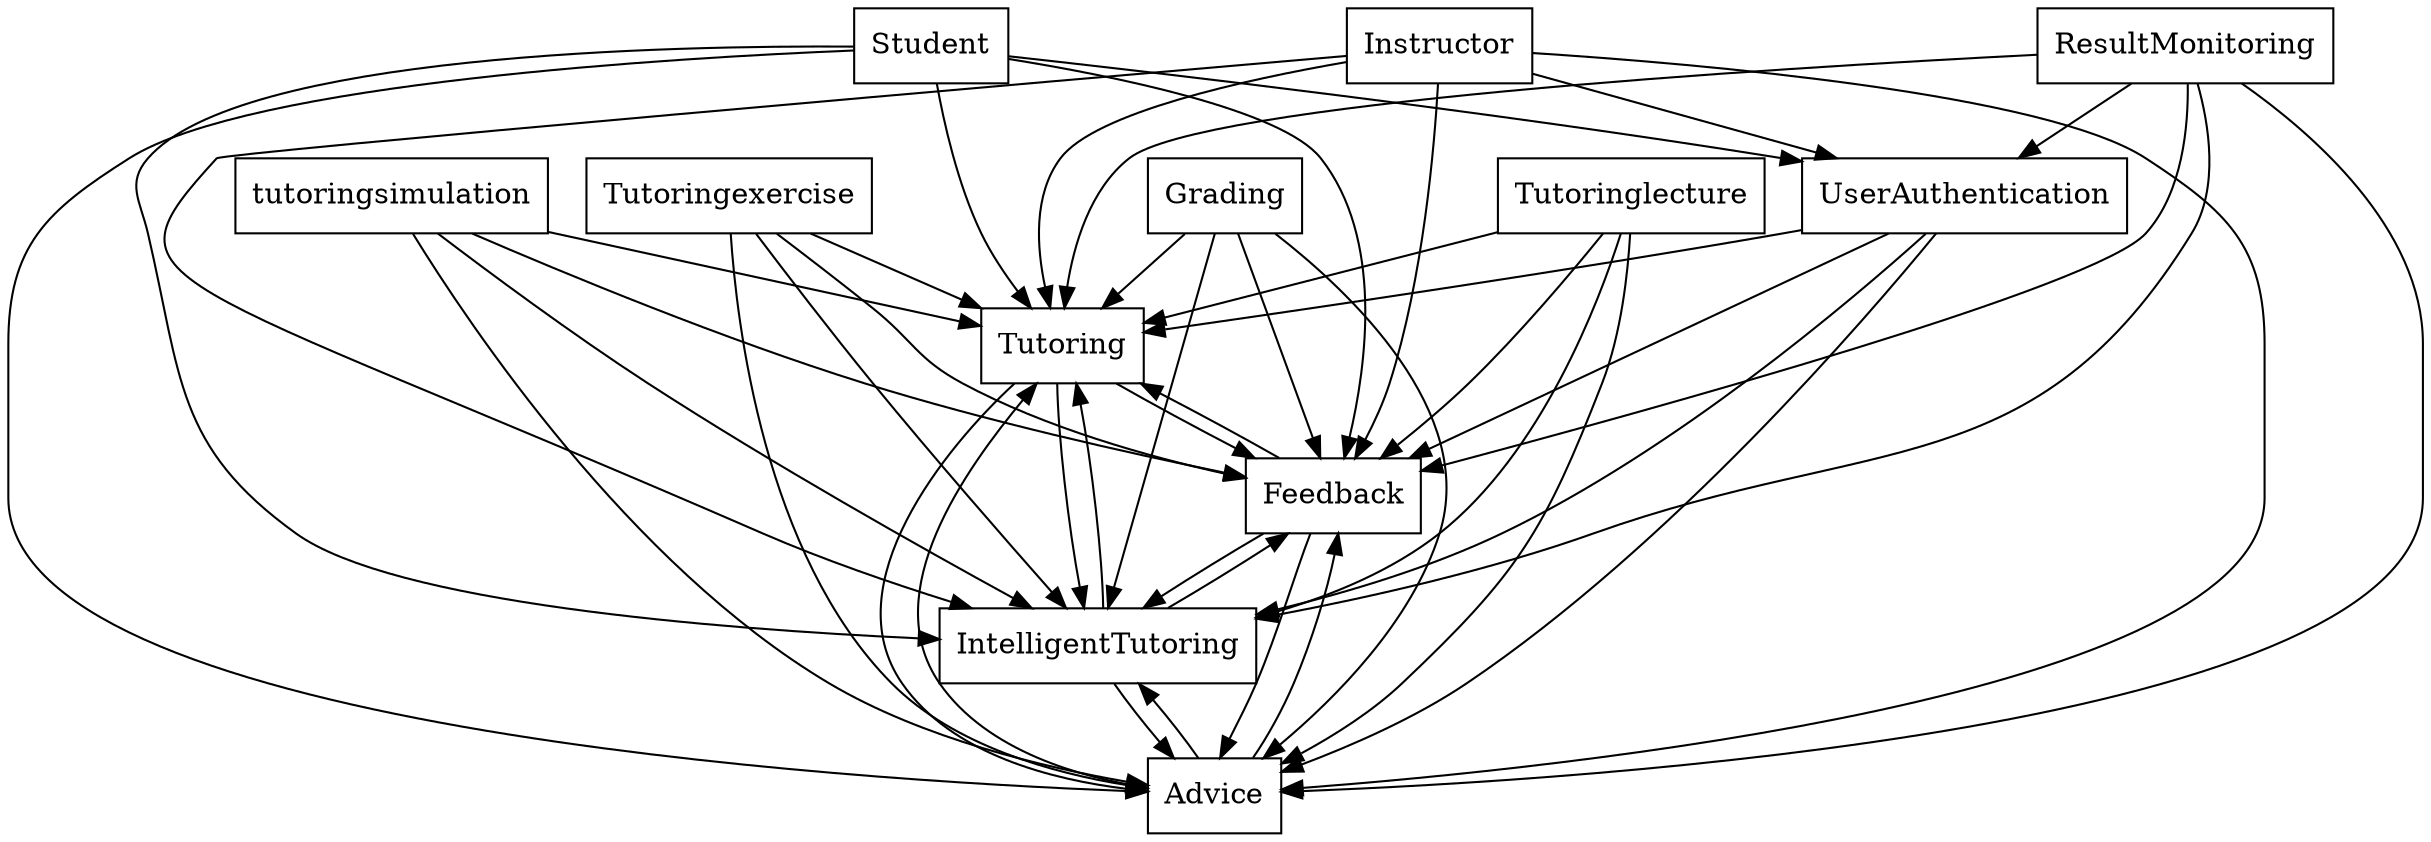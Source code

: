 digraph{
graph [rankdir=TB];
node [shape=box];
edge [arrowhead=normal];
0[label="Student",]
1[label="Tutoringexercise",]
2[label="Grading",]
3[label="Tutoring",]
4[label="tutoringsimulation",]
5[label="Feedback",]
6[label="Advice",]
7[label="Tutoringlecture",]
8[label="ResultMonitoring",]
9[label="Instructor",]
10[label="UserAuthentication",]
11[label="IntelligentTutoring",]
0->3[label="",]
0->5[label="",]
0->6[label="",]
0->10[label="",]
0->11[label="",]
1->3[label="",]
1->5[label="",]
1->6[label="",]
1->11[label="",]
2->3[label="",]
2->5[label="",]
2->6[label="",]
2->11[label="",]
3->5[label="",]
3->6[label="",]
3->11[label="",]
4->3[label="",]
4->5[label="",]
4->6[label="",]
4->11[label="",]
5->3[label="",]
5->6[label="",]
5->11[label="",]
6->3[label="",]
6->5[label="",]
6->11[label="",]
7->3[label="",]
7->5[label="",]
7->6[label="",]
7->11[label="",]
8->3[label="",]
8->5[label="",]
8->6[label="",]
8->10[label="",]
8->11[label="",]
9->3[label="",]
9->5[label="",]
9->6[label="",]
9->10[label="",]
9->11[label="",]
10->3[label="",]
10->5[label="",]
10->6[label="",]
10->11[label="",]
11->3[label="",]
11->5[label="",]
11->6[label="",]
}
